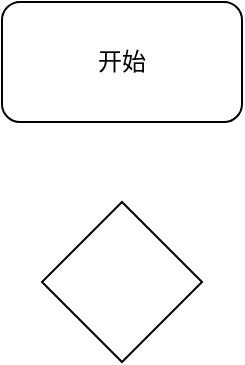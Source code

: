 <mxfile version="21.2.1" type="device">
  <diagram name="第 1 页" id="pqXVmv6UzIAOokTkVvTh">
    <mxGraphModel dx="1325" dy="582" grid="1" gridSize="10" guides="1" tooltips="1" connect="1" arrows="1" fold="1" page="1" pageScale="1" pageWidth="827" pageHeight="1169" math="0" shadow="0">
      <root>
        <mxCell id="0" />
        <mxCell id="1" parent="0" />
        <mxCell id="ICJRTh7zQSD2-4wtCsYM-1" value="开始" style="rounded=1;whiteSpace=wrap;html=1;" vertex="1" parent="1">
          <mxGeometry x="354" y="110" width="120" height="60" as="geometry" />
        </mxCell>
        <mxCell id="ICJRTh7zQSD2-4wtCsYM-2" value="" style="rhombus;whiteSpace=wrap;html=1;" vertex="1" parent="1">
          <mxGeometry x="374" y="210" width="80" height="80" as="geometry" />
        </mxCell>
      </root>
    </mxGraphModel>
  </diagram>
</mxfile>
